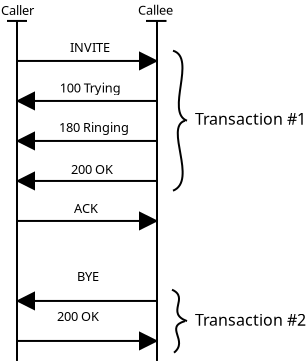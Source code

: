<?xml version="1.0" encoding="UTF-8"?>
<dia:diagram xmlns:dia="http://www.lysator.liu.se/~alla/dia/"><dia:layer name="Background" visible="true"><dia:object type="Standard - Line" version="0" id="O0"><dia:attribute name="obj_pos"><dia:point val="16,7"/></dia:attribute><dia:attribute name="obj_bb"><dia:rectangle val="15.95,6.95;16.05,24.05"/></dia:attribute><dia:attribute name="conn_endpoints"><dia:point val="16,7"/><dia:point val="16,24"/></dia:attribute><dia:attribute name="numcp"><dia:int val="1"/></dia:attribute></dia:object><dia:object type="Standard - Line" version="0" id="O1"><dia:attribute name="obj_pos"><dia:point val="23,7"/></dia:attribute><dia:attribute name="obj_bb"><dia:rectangle val="22.95,6.95;23.05,24.05"/></dia:attribute><dia:attribute name="conn_endpoints"><dia:point val="23,7"/><dia:point val="23,24"/></dia:attribute><dia:attribute name="numcp"><dia:int val="1"/></dia:attribute></dia:object><dia:object type="Standard - Line" version="0" id="O2"><dia:attribute name="obj_pos"><dia:point val="16,9"/></dia:attribute><dia:attribute name="obj_bb"><dia:rectangle val="15.95,8.2;23.05,9.8"/></dia:attribute><dia:attribute name="conn_endpoints"><dia:point val="16,9"/><dia:point val="23,9"/></dia:attribute><dia:attribute name="numcp"><dia:int val="1"/></dia:attribute><dia:attribute name="end_arrow"><dia:enum val="3"/></dia:attribute><dia:attribute name="end_arrow_length"><dia:real val="0.8"/></dia:attribute><dia:attribute name="end_arrow_width"><dia:real val="0.8"/></dia:attribute></dia:object><dia:object type="Standard - Line" version="0" id="O3"><dia:attribute name="obj_pos"><dia:point val="23,11"/></dia:attribute><dia:attribute name="obj_bb"><dia:rectangle val="15.95,10.2;23.05,11.8"/></dia:attribute><dia:attribute name="conn_endpoints"><dia:point val="23,11"/><dia:point val="16,11"/></dia:attribute><dia:attribute name="numcp"><dia:int val="1"/></dia:attribute><dia:attribute name="end_arrow"><dia:enum val="3"/></dia:attribute><dia:attribute name="end_arrow_length"><dia:real val="0.8"/></dia:attribute><dia:attribute name="end_arrow_width"><dia:real val="0.8"/></dia:attribute></dia:object><dia:object type="Standard - Line" version="0" id="O4"><dia:attribute name="obj_pos"><dia:point val="23,13"/></dia:attribute><dia:attribute name="obj_bb"><dia:rectangle val="15.95,12.2;23.05,13.8"/></dia:attribute><dia:attribute name="conn_endpoints"><dia:point val="23,13"/><dia:point val="16,13"/></dia:attribute><dia:attribute name="numcp"><dia:int val="1"/></dia:attribute><dia:attribute name="end_arrow"><dia:enum val="3"/></dia:attribute><dia:attribute name="end_arrow_length"><dia:real val="0.8"/></dia:attribute><dia:attribute name="end_arrow_width"><dia:real val="0.8"/></dia:attribute></dia:object><dia:object type="Standard - Line" version="0" id="O5"><dia:attribute name="obj_pos"><dia:point val="23,15"/></dia:attribute><dia:attribute name="obj_bb"><dia:rectangle val="15.95,14.2;23.05,15.8"/></dia:attribute><dia:attribute name="conn_endpoints"><dia:point val="23,15"/><dia:point val="16,15"/></dia:attribute><dia:attribute name="numcp"><dia:int val="1"/></dia:attribute><dia:attribute name="end_arrow"><dia:enum val="3"/></dia:attribute><dia:attribute name="end_arrow_length"><dia:real val="0.8"/></dia:attribute><dia:attribute name="end_arrow_width"><dia:real val="0.8"/></dia:attribute></dia:object><dia:object type="Standard - Text" version="0" id="O6"><dia:attribute name="obj_pos"><dia:point val="18.65,8.55"/></dia:attribute><dia:attribute name="obj_bb"><dia:rectangle val="18.65,7.9;20.55,8.95"/></dia:attribute><dia:attribute name="text"><dia:composite type="text"><dia:attribute name="string"><dia:string>#INVITE#</dia:string></dia:attribute><dia:attribute name="font"><dia:font family="sans" style="0" name="Courier"/></dia:attribute><dia:attribute name="height"><dia:real val="0.8"/></dia:attribute><dia:attribute name="pos"><dia:point val="18.65,8.55"/></dia:attribute><dia:attribute name="color"><dia:color val="#000000"/></dia:attribute><dia:attribute name="alignment"><dia:enum val="0"/></dia:attribute></dia:composite></dia:attribute></dia:object><dia:object type="Standard - Text" version="0" id="O7"><dia:attribute name="obj_pos"><dia:point val="18.135,10.575"/></dia:attribute><dia:attribute name="obj_bb"><dia:rectangle val="18.135,9.925;21.035,10.975"/></dia:attribute><dia:attribute name="text"><dia:composite type="text"><dia:attribute name="string"><dia:string>#100 Trying#</dia:string></dia:attribute><dia:attribute name="font"><dia:font family="sans" style="0" name="Courier"/></dia:attribute><dia:attribute name="height"><dia:real val="0.8"/></dia:attribute><dia:attribute name="pos"><dia:point val="18.135,10.575"/></dia:attribute><dia:attribute name="color"><dia:color val="#000000"/></dia:attribute><dia:attribute name="alignment"><dia:enum val="0"/></dia:attribute></dia:composite></dia:attribute></dia:object><dia:object type="Standard - Text" version="0" id="O8"><dia:attribute name="obj_pos"><dia:point val="18.1,12.55"/></dia:attribute><dia:attribute name="obj_bb"><dia:rectangle val="18.1,11.9;21.45,12.95"/></dia:attribute><dia:attribute name="text"><dia:composite type="text"><dia:attribute name="string"><dia:string>#180 Ringing#</dia:string></dia:attribute><dia:attribute name="font"><dia:font family="sans" style="0" name="Courier"/></dia:attribute><dia:attribute name="height"><dia:real val="0.8"/></dia:attribute><dia:attribute name="pos"><dia:point val="18.1,12.55"/></dia:attribute><dia:attribute name="color"><dia:color val="#000000"/></dia:attribute><dia:attribute name="alignment"><dia:enum val="0"/></dia:attribute></dia:composite></dia:attribute></dia:object><dia:object type="Standard - Text" version="0" id="O9"><dia:attribute name="obj_pos"><dia:point val="18.7,14.65"/></dia:attribute><dia:attribute name="obj_bb"><dia:rectangle val="18.7,14;20.75,15.05"/></dia:attribute><dia:attribute name="text"><dia:composite type="text"><dia:attribute name="string"><dia:string>#200 OK#</dia:string></dia:attribute><dia:attribute name="font"><dia:font family="sans" style="0" name="Courier"/></dia:attribute><dia:attribute name="height"><dia:real val="0.8"/></dia:attribute><dia:attribute name="pos"><dia:point val="18.7,14.65"/></dia:attribute><dia:attribute name="color"><dia:color val="#000000"/></dia:attribute><dia:attribute name="alignment"><dia:enum val="0"/></dia:attribute></dia:composite></dia:attribute></dia:object><dia:object type="Standard - Line" version="0" id="O10"><dia:attribute name="obj_pos"><dia:point val="22.45,7"/></dia:attribute><dia:attribute name="obj_bb"><dia:rectangle val="22.4,6.95;23.525,7.05"/></dia:attribute><dia:attribute name="conn_endpoints"><dia:point val="22.45,7"/><dia:point val="23.475,7"/></dia:attribute><dia:attribute name="numcp"><dia:int val="1"/></dia:attribute></dia:object><dia:object type="Standard - Line" version="0" id="O11"><dia:attribute name="obj_pos"><dia:point val="15.5,7"/></dia:attribute><dia:attribute name="obj_bb"><dia:rectangle val="15.45,6.95;16.55,7.05"/></dia:attribute><dia:attribute name="conn_endpoints"><dia:point val="15.5,7"/><dia:point val="16.5,7"/></dia:attribute><dia:attribute name="numcp"><dia:int val="1"/></dia:attribute></dia:object><dia:object type="Standard - Text" version="0" id="O12"><dia:attribute name="obj_pos"><dia:point val="15.2,6.7"/></dia:attribute><dia:attribute name="obj_bb"><dia:rectangle val="15.2,6.05;16.85,7.1"/></dia:attribute><dia:attribute name="text"><dia:composite type="text"><dia:attribute name="string"><dia:string>#Caller#</dia:string></dia:attribute><dia:attribute name="font"><dia:font family="sans" style="0" name="Courier"/></dia:attribute><dia:attribute name="height"><dia:real val="0.8"/></dia:attribute><dia:attribute name="pos"><dia:point val="15.2,6.7"/></dia:attribute><dia:attribute name="color"><dia:color val="#000000"/></dia:attribute><dia:attribute name="alignment"><dia:enum val="0"/></dia:attribute></dia:composite></dia:attribute></dia:object><dia:object type="Standard - Text" version="0" id="O13"><dia:attribute name="obj_pos"><dia:point val="22.05,6.688"/></dia:attribute><dia:attribute name="obj_bb"><dia:rectangle val="22.05,6.037;23.85,7.088"/></dia:attribute><dia:attribute name="text"><dia:composite type="text"><dia:attribute name="string"><dia:string>#Callee#</dia:string></dia:attribute><dia:attribute name="font"><dia:font family="sans" style="0" name="Courier"/></dia:attribute><dia:attribute name="height"><dia:real val="0.8"/></dia:attribute><dia:attribute name="pos"><dia:point val="22.05,6.688"/></dia:attribute><dia:attribute name="color"><dia:color val="#000000"/></dia:attribute><dia:attribute name="alignment"><dia:enum val="0"/></dia:attribute></dia:composite></dia:attribute></dia:object><dia:object type="Standard - Line" version="0" id="O14"><dia:attribute name="obj_pos"><dia:point val="23,21"/></dia:attribute><dia:attribute name="obj_bb"><dia:rectangle val="15.95,20.2;23.05,21.8"/></dia:attribute><dia:attribute name="conn_endpoints"><dia:point val="23,21"/><dia:point val="16,21"/></dia:attribute><dia:attribute name="numcp"><dia:int val="1"/></dia:attribute><dia:attribute name="end_arrow"><dia:enum val="3"/></dia:attribute><dia:attribute name="end_arrow_length"><dia:real val="0.8"/></dia:attribute><dia:attribute name="end_arrow_width"><dia:real val="0.8"/></dia:attribute></dia:object><dia:object type="Standard - Line" version="0" id="O15"><dia:attribute name="obj_pos"><dia:point val="16,23"/></dia:attribute><dia:attribute name="obj_bb"><dia:rectangle val="15.95,22.2;23.05,23.8"/></dia:attribute><dia:attribute name="conn_endpoints"><dia:point val="16,23"/><dia:point val="23,23"/></dia:attribute><dia:attribute name="numcp"><dia:int val="1"/></dia:attribute><dia:attribute name="end_arrow"><dia:enum val="3"/></dia:attribute><dia:attribute name="end_arrow_length"><dia:real val="0.8"/></dia:attribute><dia:attribute name="end_arrow_width"><dia:real val="0.8"/></dia:attribute></dia:object><dia:object type="Standard - Text" version="0" id="O16"><dia:attribute name="obj_pos"><dia:point val="27,12"/></dia:attribute><dia:attribute name="obj_bb"><dia:rectangle val="27,11.15;27,13.65"/></dia:attribute><dia:attribute name="text"><dia:composite type="text"><dia:attribute name="string"><dia:string>#
#</dia:string></dia:attribute><dia:attribute name="font"><dia:font family="sans" style="0" name="Courier"/></dia:attribute><dia:attribute name="height"><dia:real val="1.1"/></dia:attribute><dia:attribute name="pos"><dia:point val="27,12"/></dia:attribute><dia:attribute name="color"><dia:color val="#000000"/></dia:attribute><dia:attribute name="alignment"><dia:enum val="0"/></dia:attribute></dia:composite></dia:attribute></dia:object><dia:object type="Standard - Text" version="0" id="O17"><dia:attribute name="obj_pos"><dia:point val="19,20"/></dia:attribute><dia:attribute name="obj_bb"><dia:rectangle val="19,19.328;20.223,20.445"/></dia:attribute><dia:attribute name="text"><dia:composite type="text"><dia:attribute name="string"><dia:string>#BYE#</dia:string></dia:attribute><dia:attribute name="font"><dia:font family="sans" style="0" name="Courier"/></dia:attribute><dia:attribute name="height"><dia:real val="0.8"/></dia:attribute><dia:attribute name="pos"><dia:point val="19,20"/></dia:attribute><dia:attribute name="color"><dia:color val="#000000"/></dia:attribute><dia:attribute name="alignment"><dia:enum val="0"/></dia:attribute></dia:composite></dia:attribute></dia:object><dia:object type="Standard - Text" version="0" id="O18"><dia:attribute name="obj_pos"><dia:point val="18,22"/></dia:attribute><dia:attribute name="obj_bb"><dia:rectangle val="18,21.328;20.073,22.445"/></dia:attribute><dia:attribute name="text"><dia:composite type="text"><dia:attribute name="string"><dia:string>#200 OK#</dia:string></dia:attribute><dia:attribute name="font"><dia:font family="sans" style="0" name="Courier"/></dia:attribute><dia:attribute name="height"><dia:real val="0.8"/></dia:attribute><dia:attribute name="pos"><dia:point val="18,22"/></dia:attribute><dia:attribute name="color"><dia:color val="#000000"/></dia:attribute><dia:attribute name="alignment"><dia:enum val="0"/></dia:attribute></dia:composite></dia:attribute></dia:object><dia:object type="Standard - BezierLine" version="0" id="O19"><dia:attribute name="obj_pos"><dia:point val="23.8,8.488"/></dia:attribute><dia:attribute name="obj_bb"><dia:rectangle val="23.738,8.425;24.564,12.052"/></dia:attribute><dia:attribute name="bez_points"><dia:point val="23.8,8.488"/><dia:point val="25,8.838"/><dia:point val="23.4,11.588"/><dia:point val="24.5,11.988"/></dia:attribute><dia:attribute name="corner_types"><dia:enum val="0"/><dia:enum val="0"/></dia:attribute></dia:object><dia:object type="Standard - BezierLine" version="0" id="O20"><dia:attribute name="obj_pos"><dia:point val="24.4,11.988"/></dia:attribute><dia:attribute name="obj_bb"><dia:rectangle val="23.735,11.926;24.462,15.553"/></dia:attribute><dia:attribute name="bez_points"><dia:point val="24.4,11.988"/><dia:point val="23.35,12.287"/><dia:point val="25.05,14.988"/><dia:point val="23.8,15.488"/></dia:attribute><dia:attribute name="corner_types"><dia:enum val="0"/><dia:enum val="0"/></dia:attribute></dia:object><dia:object type="Standard - Text" version="0" id="O21"><dia:attribute name="obj_pos"><dia:point val="27,22.02"/></dia:attribute><dia:attribute name="obj_bb"><dia:rectangle val="27,21.17;27,23.67"/></dia:attribute><dia:attribute name="text"><dia:composite type="text"><dia:attribute name="string"><dia:string>#
#</dia:string></dia:attribute><dia:attribute name="font"><dia:font family="sans" style="0" name="Courier"/></dia:attribute><dia:attribute name="height"><dia:real val="1.1"/></dia:attribute><dia:attribute name="pos"><dia:point val="27,22.02"/></dia:attribute><dia:attribute name="color"><dia:color val="#000000"/></dia:attribute><dia:attribute name="alignment"><dia:enum val="0"/></dia:attribute></dia:composite></dia:attribute></dia:object><dia:object type="Standard - BezierLine" version="0" id="O22"><dia:attribute name="obj_pos"><dia:point val="23.75,20.438"/></dia:attribute><dia:attribute name="obj_bb"><dia:rectangle val="23.684,20.372;24.564,22.072"/></dia:attribute><dia:attribute name="bez_points"><dia:point val="23.75,20.438"/><dia:point val="24.65,20.837"/><dia:point val="23.4,21.608"/><dia:point val="24.5,22.008"/></dia:attribute><dia:attribute name="corner_types"><dia:enum val="0"/><dia:enum val="0"/></dia:attribute></dia:object><dia:object type="Standard - BezierLine" version="0" id="O23"><dia:attribute name="obj_pos"><dia:point val="24.4,22.008"/></dia:attribute><dia:attribute name="obj_bb"><dia:rectangle val="23.78,21.946;24.462,23.658"/></dia:attribute><dia:attribute name="bez_points"><dia:point val="24.4,22.008"/><dia:point val="23.35,22.308"/><dia:point val="24.6,22.988"/><dia:point val="23.85,23.587"/></dia:attribute><dia:attribute name="corner_types"><dia:enum val="0"/><dia:enum val="0"/></dia:attribute></dia:object><dia:object type="Standard - Text" version="0" id="O24"><dia:attribute name="obj_pos"><dia:point val="24.9,12.188"/></dia:attribute><dia:attribute name="obj_bb"><dia:rectangle val="24.9,11.387;29.75,12.688"/></dia:attribute><dia:attribute name="text"><dia:composite type="text"><dia:attribute name="string"><dia:string>#Transaction #1#</dia:string></dia:attribute><dia:attribute name="font"><dia:font family="sans" style="0" name="Courier"/></dia:attribute><dia:attribute name="height"><dia:real val="1"/></dia:attribute><dia:attribute name="pos"><dia:point val="24.9,12.188"/></dia:attribute><dia:attribute name="color"><dia:color val="#000000"/></dia:attribute><dia:attribute name="alignment"><dia:enum val="0"/></dia:attribute></dia:composite></dia:attribute></dia:object><dia:object type="Standard - Text" version="0" id="O25"><dia:attribute name="obj_pos"><dia:point val="24.9,22.238"/></dia:attribute><dia:attribute name="obj_bb"><dia:rectangle val="24.9,21.41;29.777,22.793"/></dia:attribute><dia:attribute name="text"><dia:composite type="text"><dia:attribute name="string"><dia:string>#Transaction #2#</dia:string></dia:attribute><dia:attribute name="font"><dia:font family="sans" style="0" name="Courier"/></dia:attribute><dia:attribute name="height"><dia:real val="1"/></dia:attribute><dia:attribute name="pos"><dia:point val="24.9,22.238"/></dia:attribute><dia:attribute name="color"><dia:color val="#000000"/></dia:attribute><dia:attribute name="alignment"><dia:enum val="0"/></dia:attribute></dia:composite></dia:attribute></dia:object><dia:object type="Standard - Line" version="0" id="O26"><dia:attribute name="obj_pos"><dia:point val="16,17"/></dia:attribute><dia:attribute name="obj_bb"><dia:rectangle val="15.95,16.2;23.05,17.8"/></dia:attribute><dia:attribute name="conn_endpoints"><dia:point val="16,17"/><dia:point val="23,17"/></dia:attribute><dia:attribute name="numcp"><dia:int val="1"/></dia:attribute><dia:attribute name="end_arrow"><dia:enum val="3"/></dia:attribute><dia:attribute name="end_arrow_length"><dia:real val="0.8"/></dia:attribute><dia:attribute name="end_arrow_width"><dia:real val="0.8"/></dia:attribute></dia:object><dia:object type="Standard - Text" version="0" id="O27"><dia:attribute name="obj_pos"><dia:point val="18.85,16.6"/></dia:attribute><dia:attribute name="obj_bb"><dia:rectangle val="18.85,15.928;20.122,17.845"/></dia:attribute><dia:attribute name="text"><dia:composite type="text"><dia:attribute name="string"><dia:string>#ACK
#</dia:string></dia:attribute><dia:attribute name="font"><dia:font family="sans" style="0" name="Courier"/></dia:attribute><dia:attribute name="height"><dia:real val="0.8"/></dia:attribute><dia:attribute name="pos"><dia:point val="18.85,16.6"/></dia:attribute><dia:attribute name="color"><dia:color val="#000000"/></dia:attribute><dia:attribute name="alignment"><dia:enum val="0"/></dia:attribute></dia:composite></dia:attribute></dia:object></dia:layer></dia:diagram>
